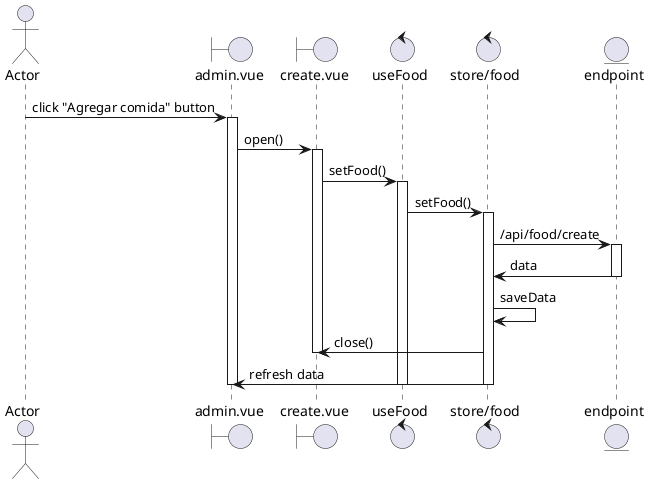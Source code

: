@startuml create food

actor "Actor"
boundary "admin.vue"
boundary "create.vue"
control "useFood"
control "store/food"
entity "endpoint"

"Actor" ->  "admin.vue" : click "Agregar comida" button
activate admin.vue
"admin.vue" -> "create.vue" : open()
activate "create.vue"
"create.vue" ->  "useFood" : setFood()
activate useFood
"useFood" -> "store/food" : setFood()
activate "store/food"
"store/food" -> "endpoint" : /api/food/create
activate endpoint
"endpoint" -> "store/food" : data 
deactivate endpoint
"store/food" -> "store/food" : saveData
"store/food" -> "create.vue" : close()
deactivate "create.vue"
"store/food" -> "admin.vue" : refresh data
deactivate "store/food"
deactivate useFood
deactivate admin.vue  

@enduml
